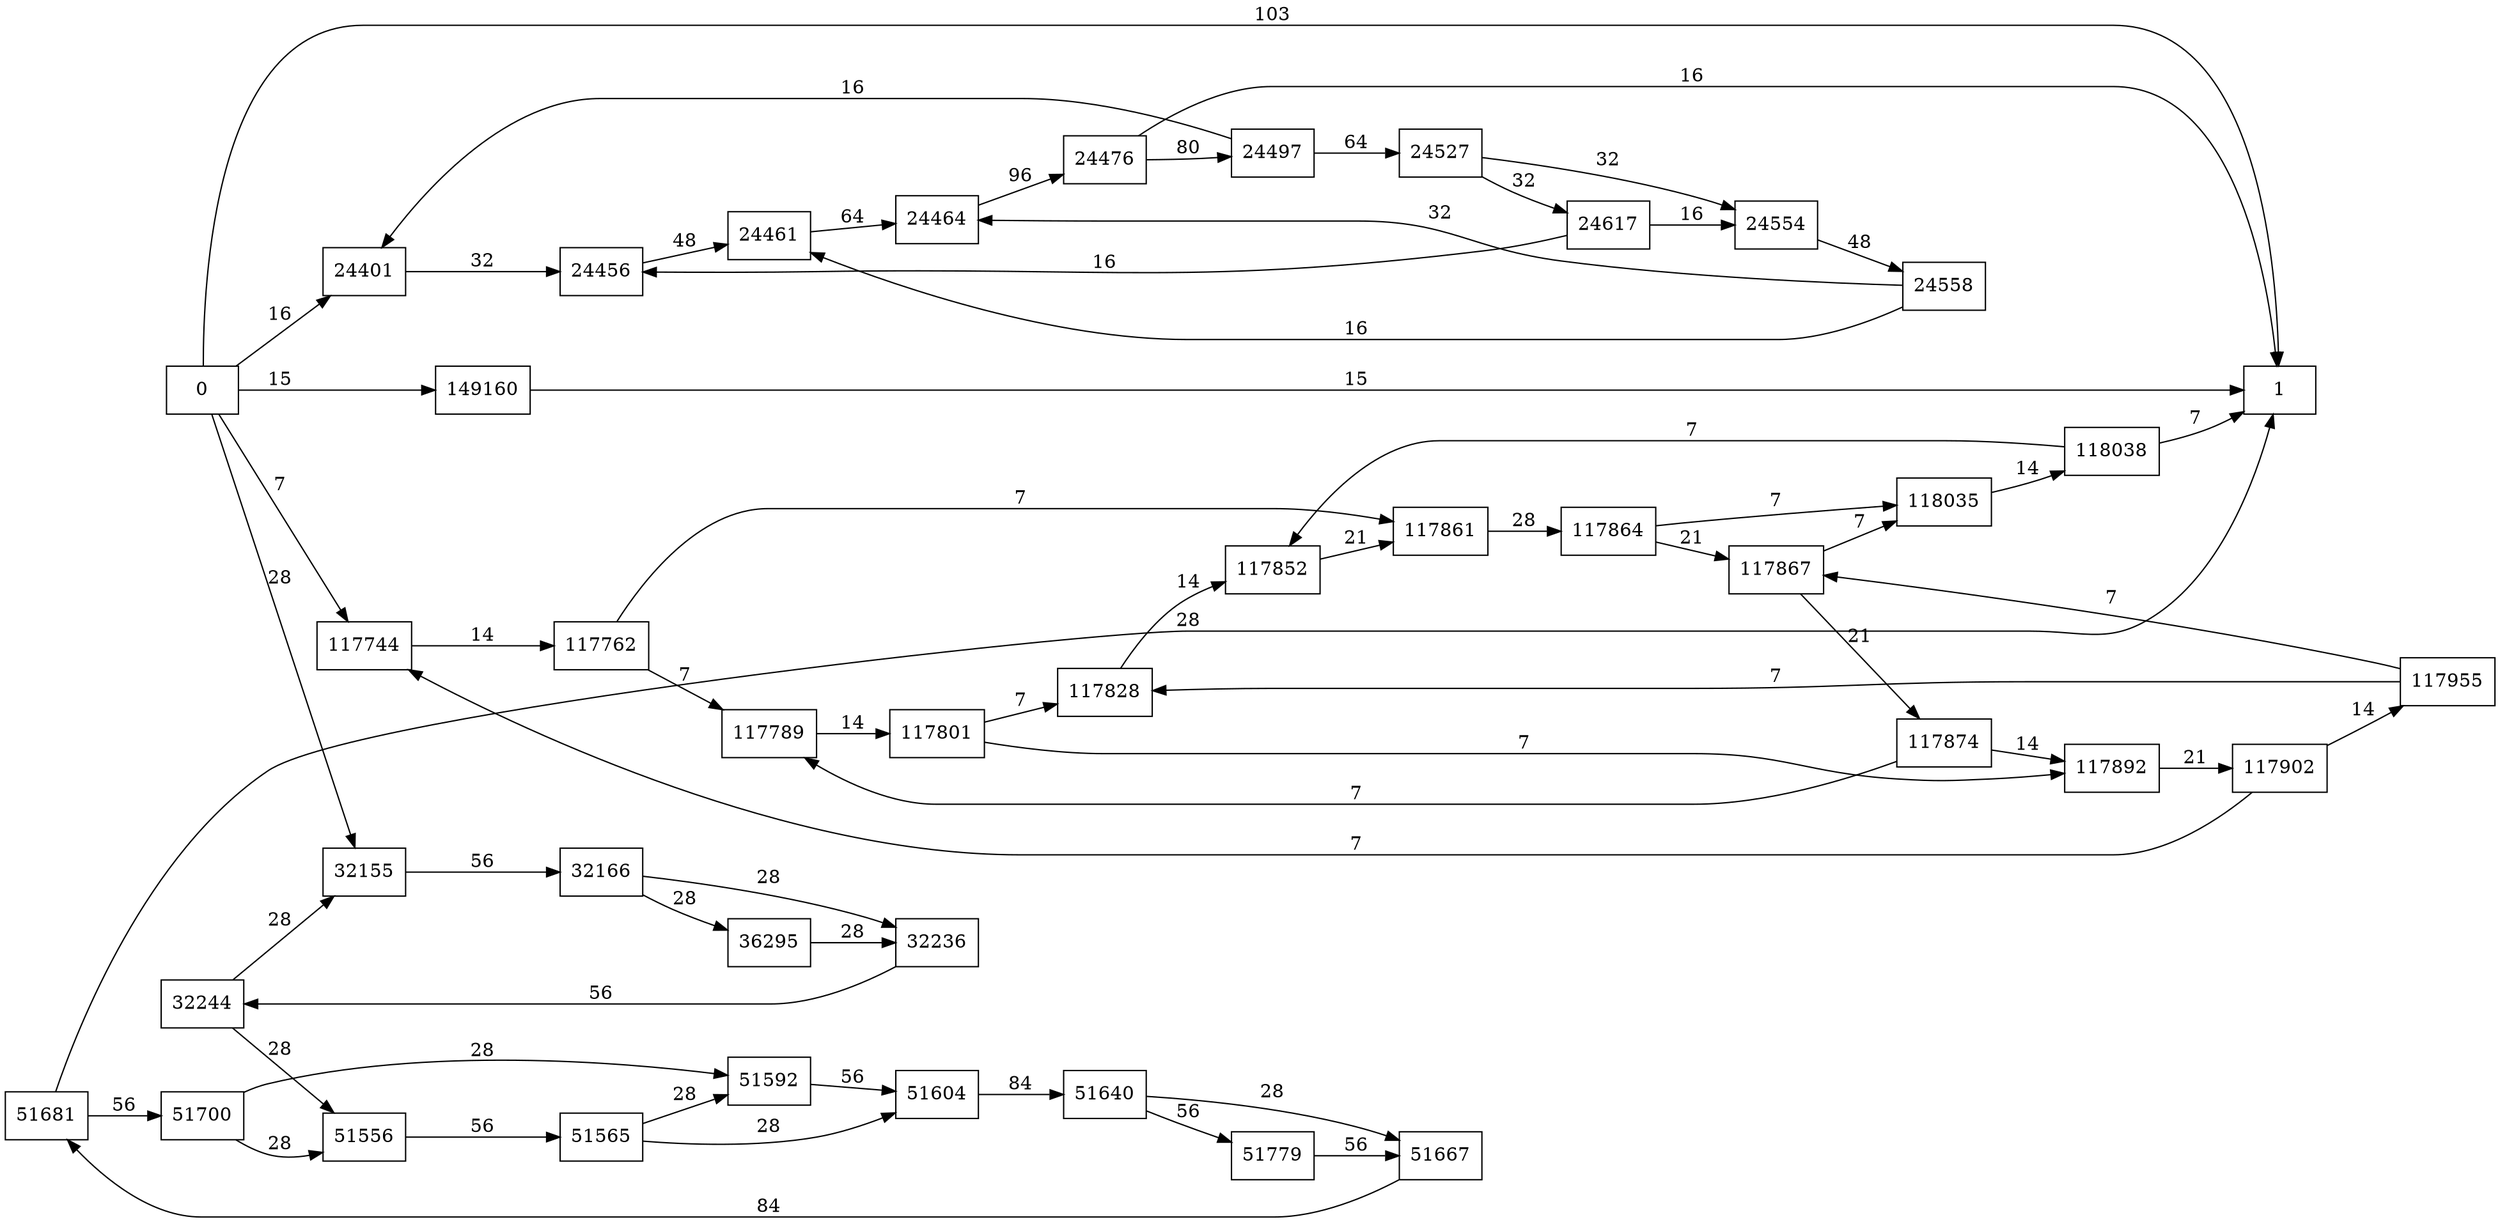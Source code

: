 digraph {
	graph [rankdir=LR]
	node [shape=rectangle]
	24401 -> 24456 [label=32]
	24456 -> 24461 [label=48]
	24461 -> 24464 [label=64]
	24464 -> 24476 [label=96]
	24476 -> 24497 [label=80]
	24476 -> 1 [label=16]
	24497 -> 24401 [label=16]
	24497 -> 24527 [label=64]
	24527 -> 24554 [label=32]
	24527 -> 24617 [label=32]
	24554 -> 24558 [label=48]
	24558 -> 24464 [label=32]
	24558 -> 24461 [label=16]
	24617 -> 24554 [label=16]
	24617 -> 24456 [label=16]
	32155 -> 32166 [label=56]
	32166 -> 32236 [label=28]
	32166 -> 36295 [label=28]
	32236 -> 32244 [label=56]
	32244 -> 32155 [label=28]
	32244 -> 51556 [label=28]
	36295 -> 32236 [label=28]
	51556 -> 51565 [label=56]
	51565 -> 51592 [label=28]
	51565 -> 51604 [label=28]
	51592 -> 51604 [label=56]
	51604 -> 51640 [label=84]
	51640 -> 51667 [label=28]
	51640 -> 51779 [label=56]
	51667 -> 51681 [label=84]
	51681 -> 51700 [label=56]
	51681 -> 1 [label=28]
	51700 -> 51592 [label=28]
	51700 -> 51556 [label=28]
	51779 -> 51667 [label=56]
	117744 -> 117762 [label=14]
	117762 -> 117789 [label=7]
	117762 -> 117861 [label=7]
	117789 -> 117801 [label=14]
	117801 -> 117828 [label=7]
	117801 -> 117892 [label=7]
	117828 -> 117852 [label=14]
	117852 -> 117861 [label=21]
	117861 -> 117864 [label=28]
	117864 -> 117867 [label=21]
	117864 -> 118035 [label=7]
	117867 -> 117874 [label=21]
	117867 -> 118035 [label=7]
	117874 -> 117789 [label=7]
	117874 -> 117892 [label=14]
	117892 -> 117902 [label=21]
	117902 -> 117955 [label=14]
	117902 -> 117744 [label=7]
	117955 -> 117828 [label=7]
	117955 -> 117867 [label=7]
	118035 -> 118038 [label=14]
	118038 -> 117852 [label=7]
	118038 -> 1 [label=7]
	149160 -> 1 [label=15]
	0 -> 24401 [label=16]
	0 -> 32155 [label=28]
	0 -> 1 [label=103]
	0 -> 117744 [label=7]
	0 -> 149160 [label=15]
}
